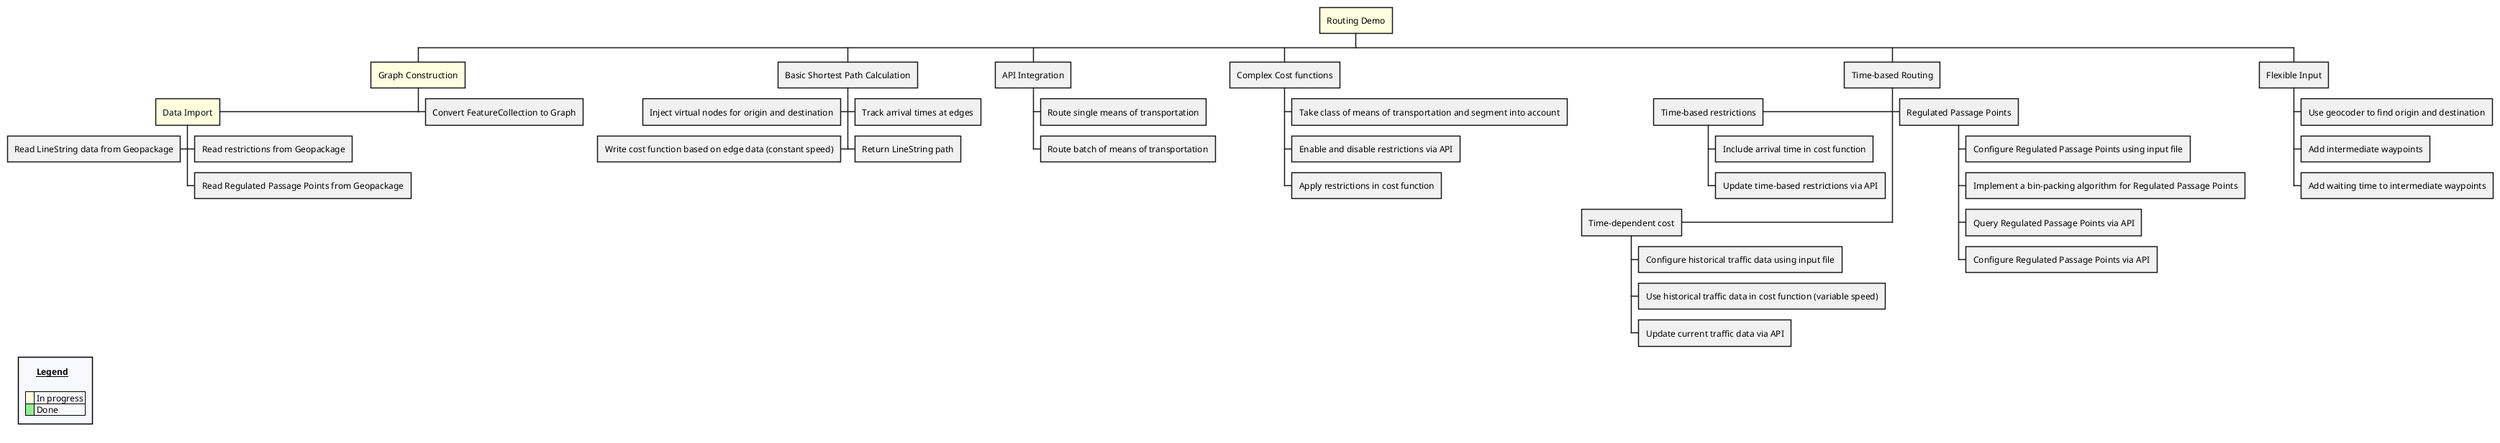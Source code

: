 @startwbs
skinparam legend {
  backgroundColor #GhostWhite
  entrySeparator #GhostWhite
}

*[#lightyellow] Routing Demo

**[#lightyellow] Graph Construction
---[#lightyellow] Data Import
---- Read LineString data from Geopackage
++++ Read restrictions from Geopackage
++++ Read Regulated Passage Points from Geopackage
*** Convert FeatureCollection to Graph

** Basic Shortest Path Calculation
--- Inject virtual nodes for origin and destination
--- Write cost function based on edge data (constant speed)
+++ Track arrival times at edges
+++ Return LineString path

** API Integration
*** Route single means of transportation
*** Route batch of means of transportation

** Complex Cost functions
*** Take class of means of transportation and segment into account
*** Enable and disable restrictions via API
*** Apply restrictions in cost function

** Time-based Routing
--- Time-based restrictions
**** Include arrival time in cost function
**** Update time-based restrictions via API
+++ Regulated Passage Points
**** Configure Regulated Passage Points using input file
**** Implement a bin-packing algorithm for Regulated Passage Points
**** Query Regulated Passage Points via API
**** Configure Regulated Passage Points via API
--- Time-dependent cost
**** Configure historical traffic data using input file
**** Use historical traffic data in cost function (variable speed)
**** Update current traffic data via API

** Flexible Input
*** Use geocoder to find origin and destination
*** Add intermediate waypoints
*** Add waiting time to intermediate waypoints

legend left
    <#GhostWhite,#GhostWhite>|    |= __Legend__ |

    |=<#lightyellow>    | In progress |
    |<#lightgreen>  | Done |
endlegend

@endwbs